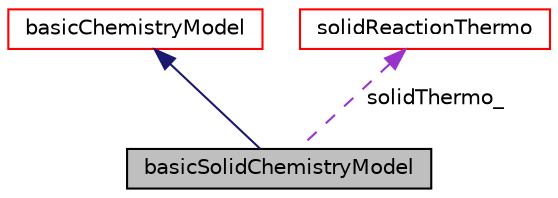 digraph "basicSolidChemistryModel"
{
  bgcolor="transparent";
  edge [fontname="Helvetica",fontsize="10",labelfontname="Helvetica",labelfontsize="10"];
  node [fontname="Helvetica",fontsize="10",shape=record];
  Node1 [label="basicSolidChemistryModel",height=0.2,width=0.4,color="black", fillcolor="grey75", style="filled" fontcolor="black"];
  Node2 -> Node1 [dir="back",color="midnightblue",fontsize="10",style="solid",fontname="Helvetica"];
  Node2 [label="basicChemistryModel",height=0.2,width=0.4,color="red",URL="$classFoam_1_1basicChemistryModel.html",tooltip="Base class for chemistry models. "];
  Node3 -> Node1 [dir="back",color="darkorchid3",fontsize="10",style="dashed",label=" solidThermo_" ,fontname="Helvetica"];
  Node3 [label="solidReactionThermo",height=0.2,width=0.4,color="red",URL="$classFoam_1_1solidReactionThermo.html",tooltip="Foam::solidReactionThermo. "];
}
